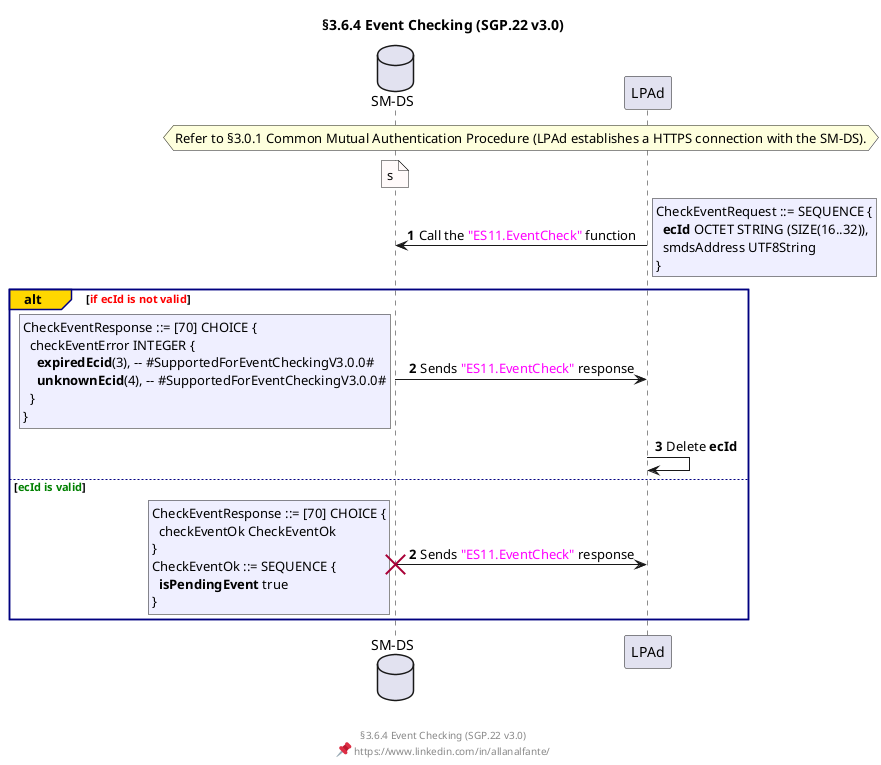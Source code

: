 @startuml event_checking
autonumber

title §3.6.4 Event Checking (SGP.22 v3.0)
footer \n\n§3.6.4 Event Checking (SGP.22 v3.0)\n<:1f4cc:> https://www.linkedin.com/in/allanalfante/
skinparam sequenceMessageAlign center
skinparam ParticipantPadding 20
skinparam BoxPadding 10
skinparam SequenceGroupBorderColor #Navy


'''
'PARTICPANTS
''''
database "SM-DS" as smds
participant "LPAd" as lpad



'''
'CALL FLOW
''''
hnote over smds, lpad
Refer to §3.0.1 Common Mutual Authentication Procedure (LPAd establishes a HTTPS connection with the SM-DS).
end note

note over smds #Snow
s
end note

lpad -> smds: Call the <font color=magenta>"ES11.EventCheck"</font> function
rnote right #Motivation 
CheckEventRequest ::= SEQUENCE {
  **ecId** OCTET STRING (SIZE(16..32)),
  smdsAddress UTF8String
}
end note

alt#Gold <font color=red>if ecId is not valid</font>
smds -> lpad: Sends <font color=magenta>"ES11.EventCheck"</font> response
rnote left #Motivation 
CheckEventResponse ::= [70] CHOICE {
  checkEventError INTEGER {
    **expiredEcid**(3), -- #SupportedForEventCheckingV3.0.0#
    **unknownEcid**(4), -- #SupportedForEventCheckingV3.0.0#
  }
}
end note
lpad -> lpad: Delete **ecId**

else <font color=green>ecId is valid</font>
autonumber 2
smds -> lpad: Sends <font color=magenta>"ES11.EventCheck"</font> response
destroy smds
rnote left #Motivation 
CheckEventResponse ::= [70] CHOICE {
  checkEventOk CheckEventOk
}
CheckEventOk ::= SEQUENCE {
  **isPendingEvent** true
}
end note
end
@enduml